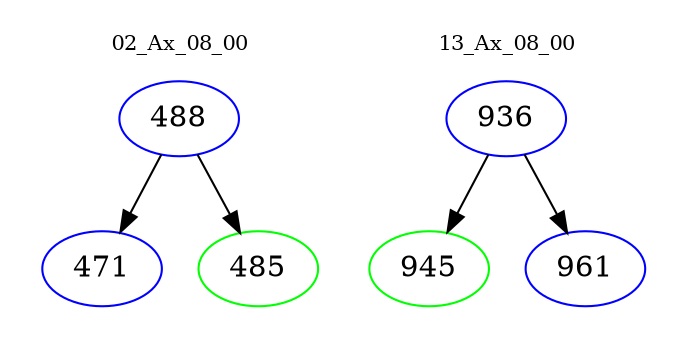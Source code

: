 digraph{
subgraph cluster_0 {
color = white
label = "02_Ax_08_00";
fontsize=10;
T0_488 [label="488", color="blue"]
T0_488 -> T0_471 [color="black"]
T0_471 [label="471", color="blue"]
T0_488 -> T0_485 [color="black"]
T0_485 [label="485", color="green"]
}
subgraph cluster_1 {
color = white
label = "13_Ax_08_00";
fontsize=10;
T1_936 [label="936", color="blue"]
T1_936 -> T1_945 [color="black"]
T1_945 [label="945", color="green"]
T1_936 -> T1_961 [color="black"]
T1_961 [label="961", color="blue"]
}
}
